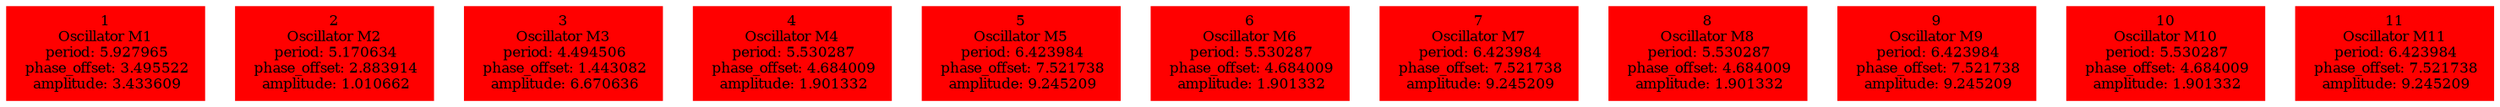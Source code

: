  digraph g{ forcelabels=true;
1 [label=<1<BR />Oscillator M1<BR /> period: 5.927965<BR /> phase_offset: 3.495522<BR /> amplitude: 3.433609>, shape=box,color=red,style=filled,fontsize=8];2 [label=<2<BR />Oscillator M2<BR /> period: 5.170634<BR /> phase_offset: 2.883914<BR /> amplitude: 1.010662>, shape=box,color=red,style=filled,fontsize=8];3 [label=<3<BR />Oscillator M3<BR /> period: 4.494506<BR /> phase_offset: 1.443082<BR /> amplitude: 6.670636>, shape=box,color=red,style=filled,fontsize=8];4 [label=<4<BR />Oscillator M4<BR /> period: 5.530287<BR /> phase_offset: 4.684009<BR /> amplitude: 1.901332>, shape=box,color=red,style=filled,fontsize=8];5 [label=<5<BR />Oscillator M5<BR /> period: 6.423984<BR /> phase_offset: 7.521738<BR /> amplitude: 9.245209>, shape=box,color=red,style=filled,fontsize=8];6 [label=<6<BR />Oscillator M6<BR /> period: 5.530287<BR /> phase_offset: 4.684009<BR /> amplitude: 1.901332>, shape=box,color=red,style=filled,fontsize=8];7 [label=<7<BR />Oscillator M7<BR /> period: 6.423984<BR /> phase_offset: 7.521738<BR /> amplitude: 9.245209>, shape=box,color=red,style=filled,fontsize=8];8 [label=<8<BR />Oscillator M8<BR /> period: 5.530287<BR /> phase_offset: 4.684009<BR /> amplitude: 1.901332>, shape=box,color=red,style=filled,fontsize=8];9 [label=<9<BR />Oscillator M9<BR /> period: 6.423984<BR /> phase_offset: 7.521738<BR /> amplitude: 9.245209>, shape=box,color=red,style=filled,fontsize=8];10 [label=<10<BR />Oscillator M10<BR /> period: 5.530287<BR /> phase_offset: 4.684009<BR /> amplitude: 1.901332>, shape=box,color=red,style=filled,fontsize=8];11 [label=<11<BR />Oscillator M11<BR /> period: 6.423984<BR /> phase_offset: 7.521738<BR /> amplitude: 9.245209>, shape=box,color=red,style=filled,fontsize=8]; }
